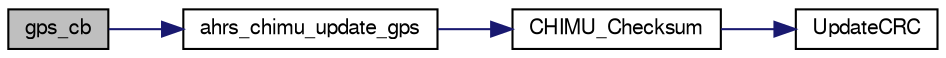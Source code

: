digraph "gps_cb"
{
  edge [fontname="FreeSans",fontsize="10",labelfontname="FreeSans",labelfontsize="10"];
  node [fontname="FreeSans",fontsize="10",shape=record];
  rankdir="LR";
  Node1 [label="gps_cb",height=0.2,width=0.4,color="black", fillcolor="grey75", style="filled", fontcolor="black"];
  Node1 -> Node2 [color="midnightblue",fontsize="10",style="solid",fontname="FreeSans"];
  Node2 [label="ahrs_chimu_update_gps",height=0.2,width=0.4,color="black", fillcolor="white", style="filled",URL="$ahrs__chimu__spi_8c.html#a36fc629a6da1649b4590af49dbb38330"];
  Node2 -> Node3 [color="midnightblue",fontsize="10",style="solid",fontname="FreeSans"];
  Node3 [label="CHIMU_Checksum",height=0.2,width=0.4,color="black", fillcolor="white", style="filled",URL="$imu__chimu_8c.html#a70dfa9eb8b0dff840f01869418c7de61"];
  Node3 -> Node4 [color="midnightblue",fontsize="10",style="solid",fontname="FreeSans"];
  Node4 [label="UpdateCRC",height=0.2,width=0.4,color="black", fillcolor="white", style="filled",URL="$imu__chimu_8c.html#a2c788af1398c314b3985546d7177df54"];
}
